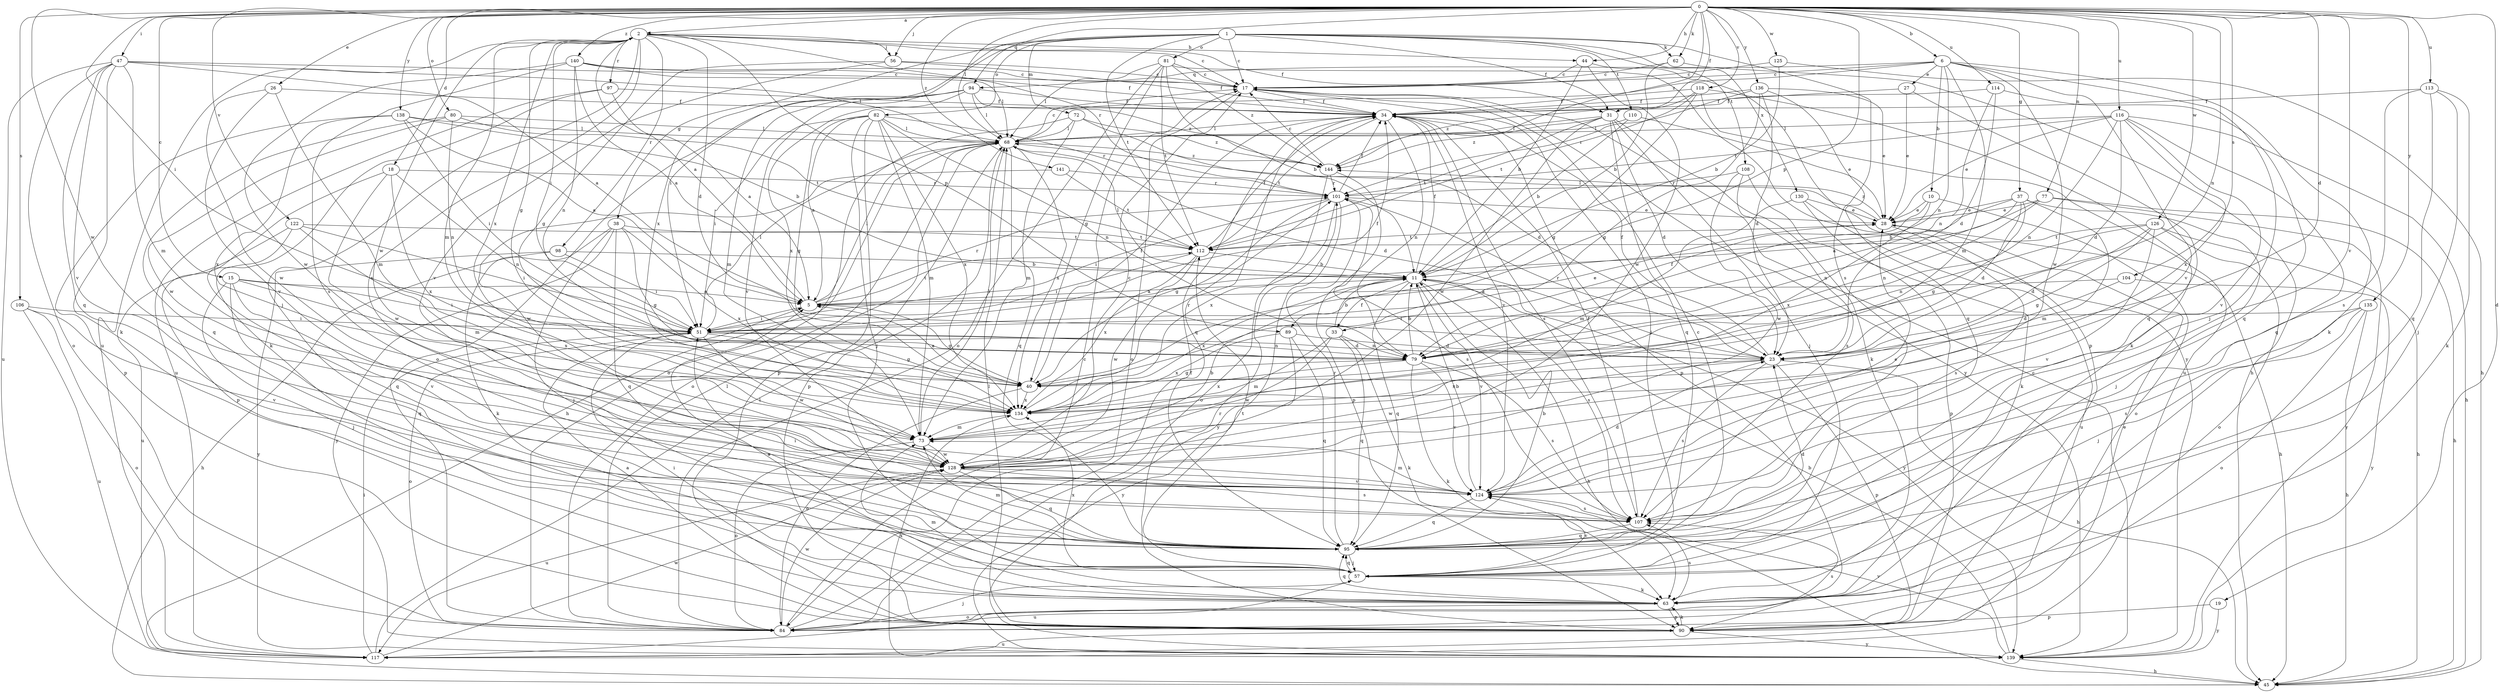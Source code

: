 strict digraph  {
0;
1;
2;
5;
6;
10;
11;
15;
17;
18;
19;
23;
26;
27;
28;
31;
33;
34;
37;
38;
40;
44;
45;
47;
51;
56;
57;
62;
63;
68;
72;
73;
77;
79;
80;
81;
82;
84;
89;
90;
94;
95;
97;
98;
101;
104;
106;
107;
108;
110;
112;
113;
114;
116;
117;
118;
122;
124;
125;
126;
128;
130;
134;
135;
136;
138;
139;
140;
141;
144;
0 -> 2  [label=a];
0 -> 6  [label=b];
0 -> 15  [label=c];
0 -> 18  [label=d];
0 -> 19  [label=d];
0 -> 23  [label=d];
0 -> 26  [label=e];
0 -> 31  [label=f];
0 -> 37  [label=g];
0 -> 44  [label=h];
0 -> 47  [label=i];
0 -> 51  [label=i];
0 -> 56  [label=j];
0 -> 62  [label=k];
0 -> 68  [label=l];
0 -> 77  [label=n];
0 -> 79  [label=n];
0 -> 80  [label=o];
0 -> 89  [label=p];
0 -> 94  [label=q];
0 -> 104  [label=s];
0 -> 106  [label=s];
0 -> 113  [label=u];
0 -> 114  [label=u];
0 -> 116  [label=u];
0 -> 118  [label=v];
0 -> 122  [label=v];
0 -> 124  [label=v];
0 -> 125  [label=w];
0 -> 126  [label=w];
0 -> 128  [label=w];
0 -> 135  [label=y];
0 -> 136  [label=y];
0 -> 138  [label=y];
0 -> 140  [label=z];
0 -> 141  [label=z];
0 -> 144  [label=z];
1 -> 17  [label=c];
1 -> 31  [label=f];
1 -> 38  [label=g];
1 -> 51  [label=i];
1 -> 62  [label=k];
1 -> 72  [label=m];
1 -> 81  [label=o];
1 -> 82  [label=o];
1 -> 107  [label=s];
1 -> 108  [label=t];
1 -> 110  [label=t];
1 -> 112  [label=t];
1 -> 130  [label=x];
1 -> 134  [label=x];
2 -> 17  [label=c];
2 -> 23  [label=d];
2 -> 31  [label=f];
2 -> 40  [label=g];
2 -> 44  [label=h];
2 -> 51  [label=i];
2 -> 56  [label=j];
2 -> 57  [label=j];
2 -> 73  [label=m];
2 -> 89  [label=p];
2 -> 97  [label=r];
2 -> 98  [label=r];
2 -> 101  [label=r];
2 -> 107  [label=s];
2 -> 117  [label=u];
2 -> 128  [label=w];
2 -> 134  [label=x];
5 -> 2  [label=a];
5 -> 40  [label=g];
5 -> 51  [label=i];
5 -> 68  [label=l];
5 -> 101  [label=r];
5 -> 112  [label=t];
6 -> 10  [label=b];
6 -> 17  [label=c];
6 -> 27  [label=e];
6 -> 57  [label=j];
6 -> 63  [label=k];
6 -> 68  [label=l];
6 -> 73  [label=m];
6 -> 79  [label=n];
6 -> 94  [label=q];
6 -> 124  [label=v];
6 -> 128  [label=w];
10 -> 28  [label=e];
10 -> 33  [label=f];
10 -> 84  [label=o];
10 -> 134  [label=x];
11 -> 5  [label=a];
11 -> 33  [label=f];
11 -> 34  [label=f];
11 -> 45  [label=h];
11 -> 68  [label=l];
11 -> 95  [label=q];
11 -> 107  [label=s];
11 -> 124  [label=v];
11 -> 134  [label=x];
11 -> 139  [label=y];
15 -> 5  [label=a];
15 -> 51  [label=i];
15 -> 57  [label=j];
15 -> 95  [label=q];
15 -> 124  [label=v];
15 -> 134  [label=x];
17 -> 34  [label=f];
17 -> 57  [label=j];
17 -> 84  [label=o];
17 -> 139  [label=y];
18 -> 79  [label=n];
18 -> 90  [label=p];
18 -> 101  [label=r];
18 -> 128  [label=w];
18 -> 134  [label=x];
19 -> 90  [label=p];
19 -> 139  [label=y];
23 -> 34  [label=f];
23 -> 45  [label=h];
23 -> 90  [label=p];
23 -> 101  [label=r];
23 -> 107  [label=s];
23 -> 128  [label=w];
23 -> 134  [label=x];
26 -> 34  [label=f];
26 -> 73  [label=m];
26 -> 124  [label=v];
26 -> 128  [label=w];
27 -> 28  [label=e];
27 -> 34  [label=f];
27 -> 95  [label=q];
28 -> 45  [label=h];
28 -> 68  [label=l];
28 -> 107  [label=s];
28 -> 112  [label=t];
28 -> 144  [label=z];
31 -> 23  [label=d];
31 -> 57  [label=j];
31 -> 63  [label=k];
31 -> 68  [label=l];
31 -> 95  [label=q];
31 -> 112  [label=t];
31 -> 128  [label=w];
31 -> 144  [label=z];
33 -> 11  [label=b];
33 -> 63  [label=k];
33 -> 73  [label=m];
33 -> 79  [label=n];
33 -> 95  [label=q];
33 -> 128  [label=w];
34 -> 68  [label=l];
34 -> 79  [label=n];
34 -> 90  [label=p];
34 -> 95  [label=q];
34 -> 107  [label=s];
34 -> 112  [label=t];
34 -> 124  [label=v];
37 -> 11  [label=b];
37 -> 23  [label=d];
37 -> 28  [label=e];
37 -> 40  [label=g];
37 -> 57  [label=j];
37 -> 73  [label=m];
37 -> 79  [label=n];
38 -> 40  [label=g];
38 -> 57  [label=j];
38 -> 63  [label=k];
38 -> 95  [label=q];
38 -> 112  [label=t];
38 -> 134  [label=x];
38 -> 139  [label=y];
40 -> 5  [label=a];
40 -> 34  [label=f];
40 -> 84  [label=o];
40 -> 134  [label=x];
44 -> 11  [label=b];
44 -> 17  [label=c];
44 -> 90  [label=p];
44 -> 128  [label=w];
47 -> 5  [label=a];
47 -> 17  [label=c];
47 -> 63  [label=k];
47 -> 68  [label=l];
47 -> 73  [label=m];
47 -> 84  [label=o];
47 -> 95  [label=q];
47 -> 117  [label=u];
47 -> 124  [label=v];
51 -> 23  [label=d];
51 -> 28  [label=e];
51 -> 34  [label=f];
51 -> 40  [label=g];
51 -> 68  [label=l];
51 -> 79  [label=n];
51 -> 84  [label=o];
51 -> 128  [label=w];
56 -> 17  [label=c];
56 -> 34  [label=f];
56 -> 40  [label=g];
56 -> 124  [label=v];
57 -> 17  [label=c];
57 -> 63  [label=k];
57 -> 95  [label=q];
57 -> 112  [label=t];
57 -> 117  [label=u];
57 -> 124  [label=v];
57 -> 134  [label=x];
62 -> 11  [label=b];
62 -> 17  [label=c];
62 -> 45  [label=h];
63 -> 5  [label=a];
63 -> 51  [label=i];
63 -> 73  [label=m];
63 -> 84  [label=o];
63 -> 90  [label=p];
63 -> 95  [label=q];
63 -> 107  [label=s];
68 -> 17  [label=c];
68 -> 23  [label=d];
68 -> 45  [label=h];
68 -> 84  [label=o];
68 -> 90  [label=p];
68 -> 95  [label=q];
68 -> 134  [label=x];
68 -> 144  [label=z];
72 -> 23  [label=d];
72 -> 68  [label=l];
72 -> 73  [label=m];
72 -> 84  [label=o];
72 -> 144  [label=z];
73 -> 68  [label=l];
73 -> 84  [label=o];
73 -> 128  [label=w];
77 -> 5  [label=a];
77 -> 28  [label=e];
77 -> 45  [label=h];
77 -> 79  [label=n];
77 -> 139  [label=y];
79 -> 11  [label=b];
79 -> 40  [label=g];
79 -> 63  [label=k];
79 -> 107  [label=s];
79 -> 124  [label=v];
79 -> 134  [label=x];
80 -> 68  [label=l];
80 -> 79  [label=n];
80 -> 95  [label=q];
80 -> 112  [label=t];
80 -> 128  [label=w];
81 -> 11  [label=b];
81 -> 17  [label=c];
81 -> 40  [label=g];
81 -> 68  [label=l];
81 -> 84  [label=o];
81 -> 112  [label=t];
81 -> 139  [label=y];
81 -> 144  [label=z];
82 -> 5  [label=a];
82 -> 40  [label=g];
82 -> 51  [label=i];
82 -> 57  [label=j];
82 -> 68  [label=l];
82 -> 73  [label=m];
82 -> 79  [label=n];
82 -> 90  [label=p];
82 -> 101  [label=r];
82 -> 134  [label=x];
84 -> 17  [label=c];
84 -> 34  [label=f];
84 -> 57  [label=j];
84 -> 68  [label=l];
84 -> 107  [label=s];
84 -> 128  [label=w];
89 -> 23  [label=d];
89 -> 95  [label=q];
89 -> 134  [label=x];
89 -> 139  [label=y];
90 -> 5  [label=a];
90 -> 28  [label=e];
90 -> 63  [label=k];
90 -> 68  [label=l];
90 -> 101  [label=r];
90 -> 117  [label=u];
90 -> 139  [label=y];
94 -> 34  [label=f];
94 -> 68  [label=l];
94 -> 73  [label=m];
94 -> 84  [label=o];
94 -> 124  [label=v];
94 -> 134  [label=x];
94 -> 144  [label=z];
95 -> 11  [label=b];
95 -> 23  [label=d];
95 -> 51  [label=i];
95 -> 57  [label=j];
95 -> 73  [label=m];
95 -> 101  [label=r];
97 -> 5  [label=a];
97 -> 34  [label=f];
97 -> 63  [label=k];
97 -> 117  [label=u];
98 -> 11  [label=b];
98 -> 45  [label=h];
98 -> 51  [label=i];
98 -> 139  [label=y];
101 -> 28  [label=e];
101 -> 34  [label=f];
101 -> 40  [label=g];
101 -> 51  [label=i];
101 -> 107  [label=s];
101 -> 134  [label=x];
101 -> 139  [label=y];
104 -> 5  [label=a];
104 -> 23  [label=d];
104 -> 139  [label=y];
106 -> 51  [label=i];
106 -> 84  [label=o];
106 -> 117  [label=u];
106 -> 124  [label=v];
107 -> 34  [label=f];
107 -> 95  [label=q];
108 -> 63  [label=k];
108 -> 101  [label=r];
108 -> 107  [label=s];
108 -> 128  [label=w];
110 -> 11  [label=b];
110 -> 28  [label=e];
110 -> 68  [label=l];
112 -> 11  [label=b];
112 -> 34  [label=f];
112 -> 51  [label=i];
112 -> 128  [label=w];
112 -> 134  [label=x];
113 -> 34  [label=f];
113 -> 57  [label=j];
113 -> 63  [label=k];
113 -> 95  [label=q];
113 -> 107  [label=s];
114 -> 23  [label=d];
114 -> 34  [label=f];
114 -> 79  [label=n];
114 -> 95  [label=q];
116 -> 23  [label=d];
116 -> 28  [label=e];
116 -> 45  [label=h];
116 -> 68  [label=l];
116 -> 79  [label=n];
116 -> 95  [label=q];
116 -> 101  [label=r];
116 -> 124  [label=v];
116 -> 134  [label=x];
117 -> 51  [label=i];
117 -> 68  [label=l];
117 -> 128  [label=w];
118 -> 34  [label=f];
118 -> 40  [label=g];
118 -> 63  [label=k];
118 -> 112  [label=t];
118 -> 117  [label=u];
118 -> 144  [label=z];
122 -> 51  [label=i];
122 -> 73  [label=m];
122 -> 95  [label=q];
122 -> 112  [label=t];
122 -> 117  [label=u];
124 -> 11  [label=b];
124 -> 23  [label=d];
124 -> 28  [label=e];
124 -> 73  [label=m];
124 -> 95  [label=q];
124 -> 107  [label=s];
125 -> 11  [label=b];
125 -> 17  [label=c];
125 -> 45  [label=h];
126 -> 23  [label=d];
126 -> 40  [label=g];
126 -> 45  [label=h];
126 -> 79  [label=n];
126 -> 84  [label=o];
126 -> 112  [label=t];
126 -> 124  [label=v];
128 -> 11  [label=b];
128 -> 17  [label=c];
128 -> 95  [label=q];
128 -> 107  [label=s];
128 -> 117  [label=u];
128 -> 124  [label=v];
130 -> 28  [label=e];
130 -> 73  [label=m];
130 -> 90  [label=p];
130 -> 117  [label=u];
134 -> 73  [label=m];
134 -> 101  [label=r];
135 -> 45  [label=h];
135 -> 51  [label=i];
135 -> 57  [label=j];
135 -> 84  [label=o];
135 -> 107  [label=s];
136 -> 23  [label=d];
136 -> 28  [label=e];
136 -> 34  [label=f];
136 -> 40  [label=g];
136 -> 95  [label=q];
136 -> 101  [label=r];
138 -> 5  [label=a];
138 -> 11  [label=b];
138 -> 51  [label=i];
138 -> 68  [label=l];
138 -> 90  [label=p];
138 -> 134  [label=x];
139 -> 11  [label=b];
139 -> 17  [label=c];
139 -> 45  [label=h];
139 -> 124  [label=v];
139 -> 134  [label=x];
140 -> 5  [label=a];
140 -> 17  [label=c];
140 -> 34  [label=f];
140 -> 68  [label=l];
140 -> 79  [label=n];
140 -> 107  [label=s];
140 -> 128  [label=w];
141 -> 101  [label=r];
141 -> 112  [label=t];
141 -> 128  [label=w];
144 -> 17  [label=c];
144 -> 84  [label=o];
144 -> 90  [label=p];
144 -> 101  [label=r];
}
